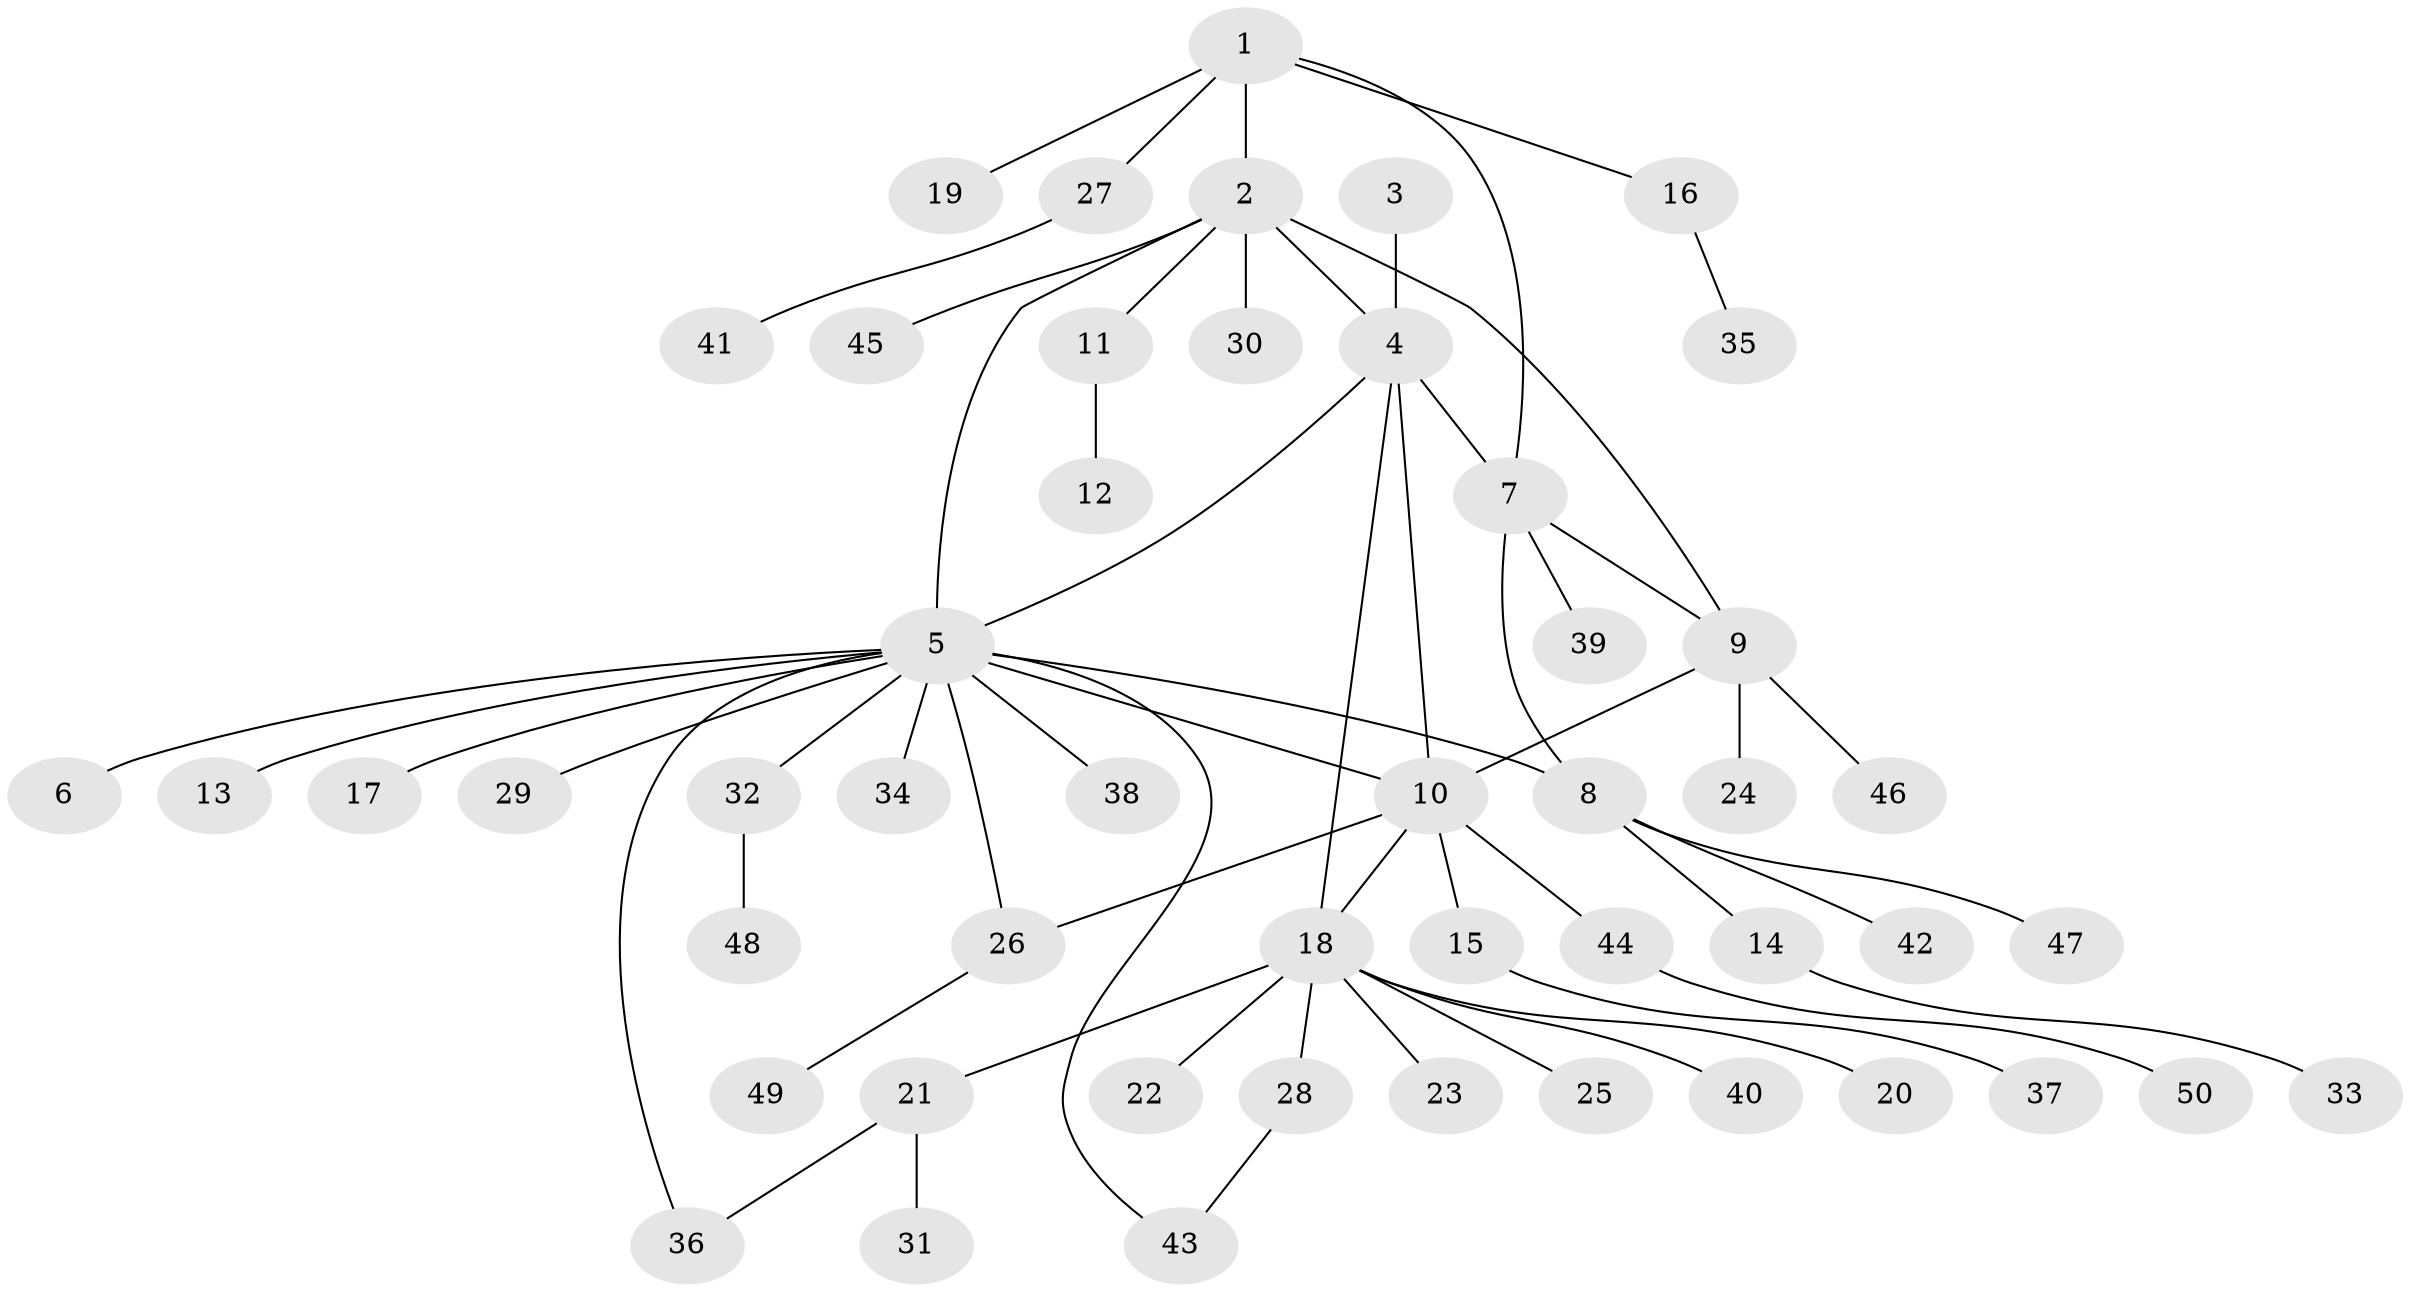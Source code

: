 // coarse degree distribution, {5: 0.05714285714285714, 7: 0.02857142857142857, 2: 0.11428571428571428, 1: 0.6, 13: 0.02857142857142857, 8: 0.02857142857142857, 6: 0.02857142857142857, 4: 0.08571428571428572, 3: 0.02857142857142857}
// Generated by graph-tools (version 1.1) at 2025/37/03/04/25 23:37:35]
// undirected, 50 vertices, 59 edges
graph export_dot {
  node [color=gray90,style=filled];
  1;
  2;
  3;
  4;
  5;
  6;
  7;
  8;
  9;
  10;
  11;
  12;
  13;
  14;
  15;
  16;
  17;
  18;
  19;
  20;
  21;
  22;
  23;
  24;
  25;
  26;
  27;
  28;
  29;
  30;
  31;
  32;
  33;
  34;
  35;
  36;
  37;
  38;
  39;
  40;
  41;
  42;
  43;
  44;
  45;
  46;
  47;
  48;
  49;
  50;
  1 -- 2;
  1 -- 7;
  1 -- 16;
  1 -- 19;
  1 -- 27;
  2 -- 4;
  2 -- 5;
  2 -- 9;
  2 -- 11;
  2 -- 30;
  2 -- 45;
  3 -- 4;
  4 -- 5;
  4 -- 7;
  4 -- 10;
  4 -- 18;
  5 -- 6;
  5 -- 8;
  5 -- 10;
  5 -- 13;
  5 -- 17;
  5 -- 26;
  5 -- 29;
  5 -- 32;
  5 -- 34;
  5 -- 36;
  5 -- 38;
  5 -- 43;
  7 -- 8;
  7 -- 9;
  7 -- 39;
  8 -- 14;
  8 -- 42;
  8 -- 47;
  9 -- 10;
  9 -- 24;
  9 -- 46;
  10 -- 15;
  10 -- 18;
  10 -- 26;
  10 -- 44;
  11 -- 12;
  14 -- 33;
  15 -- 37;
  16 -- 35;
  18 -- 20;
  18 -- 21;
  18 -- 22;
  18 -- 23;
  18 -- 25;
  18 -- 28;
  18 -- 40;
  21 -- 31;
  21 -- 36;
  26 -- 49;
  27 -- 41;
  28 -- 43;
  32 -- 48;
  44 -- 50;
}
